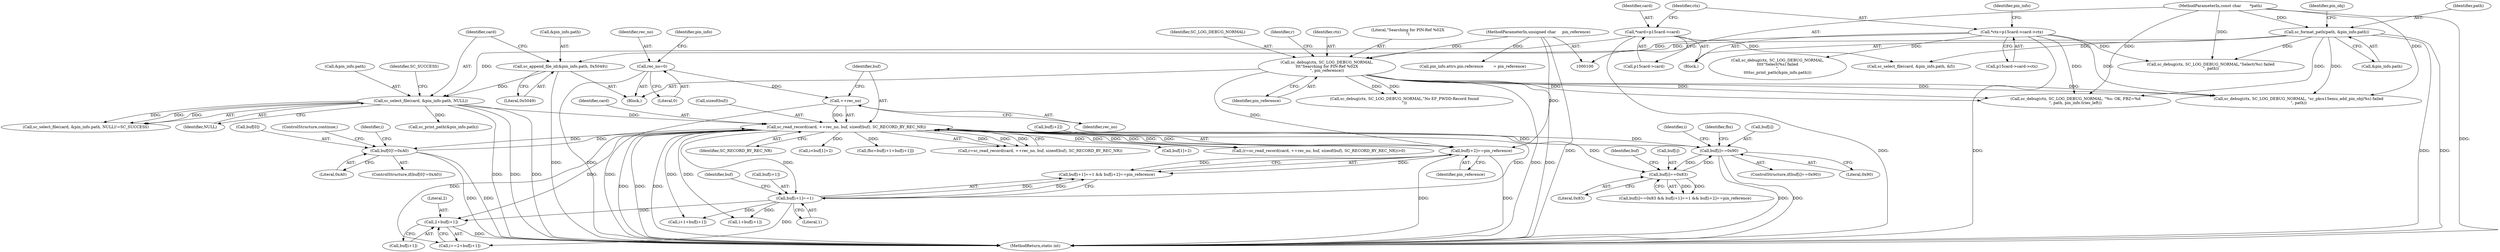 digraph "0_OpenSC_8fe377e93b4b56060e5bbfb6f3142ceaeca744fa_21@array" {
"1000374" [label="(Call,2+buf[i+1])"];
"1000335" [label="(Call,sc_read_record(card, ++rec_no, buf, sizeof(buf), SC_RECORD_BY_REC_NR))"];
"1000306" [label="(Call,sc_select_file(card, &pin_info.path, NULL))"];
"1000111" [label="(Call,*card=p15card->card)"];
"1000298" [label="(Call,sc_append_file_id(&pin_info.path, 0x5049))"];
"1000223" [label="(Call,sc_format_path(path, &pin_info.path))"];
"1000102" [label="(MethodParameterIn,const char       *path)"];
"1000337" [label="(Call,++rec_no)"];
"1000280" [label="(Call,rec_no=0)"];
"1000355" [label="(Call,buf[0]!=0xA0)"];
"1000397" [label="(Call,buf[i+2]==pin_reference)"];
"1000326" [label="(Call,sc_debug(ctx, SC_LOG_DEBUG_NORMAL,\n\t\t\t\"Searching for PIN-Ref %02X\n\", pin_reference))"];
"1000117" [label="(Call,*ctx=p15card->card->ctx)"];
"1000105" [label="(MethodParameterIn,unsigned char     pin_reference)"];
"1000407" [label="(Call,buf[i]==0x90)"];
"1000384" [label="(Call,buf[i]==0x83)"];
"1000390" [label="(Call,buf[i+1]==1)"];
"1000303" [label="(Literal,0x5049)"];
"1000451" [label="(Call,sc_select_file(card, &pin_info.path, &f))"];
"1000305" [label="(Call,sc_select_file(card, &pin_info.path, NULL)!=SC_SUCCESS)"];
"1000397" [label="(Call,buf[i+2]==pin_reference)"];
"1000336" [label="(Identifier,card)"];
"1000389" [label="(Call,buf[i+1]==1 && buf[i+2]==pin_reference)"];
"1000354" [label="(ControlStructure,if(buf[0]!=0xA0))"];
"1000281" [label="(Identifier,rec_no)"];
"1000315" [label="(Call,sc_debug(ctx, SC_LOG_DEBUG_NORMAL,\n\t\t\t\t\"Select(%s) failed\n\",\n\t\t\t\tsc_print_path(&pin_info.path)))"];
"1000231" [label="(Identifier,pin_obj)"];
"1000398" [label="(Call,buf[i+2])"];
"1000111" [label="(Call,*card=p15card->card)"];
"1000155" [label="(Call,pin_info.attrs.pin.reference        = pin_reference)"];
"1000328" [label="(Identifier,SC_LOG_DEBUG_NORMAL)"];
"1000308" [label="(Call,&pin_info.path)"];
"1000335" [label="(Call,sc_read_record(card, ++rec_no, buf, sizeof(buf), SC_RECORD_BY_REC_NR))"];
"1000339" [label="(Identifier,buf)"];
"1000342" [label="(Identifier,SC_RECORD_BY_REC_NR)"];
"1000312" [label="(Identifier,NULL)"];
"1000113" [label="(Call,p15card->card)"];
"1000307" [label="(Identifier,card)"];
"1000390" [label="(Call,buf[i+1]==1)"];
"1000365" [label="(Call,i<buf[1]+2)"];
"1000337" [label="(Call,++rec_no)"];
"1000383" [label="(Call,buf[i]==0x83 && buf[i+1]==1 && buf[i+2]==pin_reference)"];
"1000119" [label="(Call,p15card->card->ctx)"];
"1000384" [label="(Call,buf[i]==0x83)"];
"1000224" [label="(Identifier,path)"];
"1000334" [label="(Identifier,r)"];
"1000416" [label="(Call,i+1+buf[i+1])"];
"1000330" [label="(Identifier,pin_reference)"];
"1000372" [label="(Call,i+=2+buf[i+1])"];
"1000471" [label="(Call,sc_debug(ctx, SC_LOG_DEBUG_NORMAL,\"Select(%s) failed\n\", path))"];
"1000412" [label="(Call,fbz=buf[i+1+buf[i+1]])"];
"1000225" [label="(Call,&pin_info.path)"];
"1000102" [label="(MethodParameterIn,const char       *path)"];
"1000388" [label="(Literal,0x83)"];
"1000408" [label="(Call,buf[i])"];
"1000396" [label="(Literal,1)"];
"1000130" [label="(Identifier,pin_info)"];
"1000105" [label="(MethodParameterIn,unsigned char     pin_reference)"];
"1000276" [label="(Block,)"];
"1000411" [label="(Literal,0x90)"];
"1000313" [label="(Identifier,SC_SUCCESS)"];
"1000306" [label="(Call,sc_select_file(card, &pin_info.path, NULL))"];
"1000502" [label="(Call,sc_debug(ctx, SC_LOG_DEBUG_NORMAL, \"sc_pkcs15emu_add_pin_obj(%s) failed\n\", path))"];
"1000392" [label="(Identifier,buf)"];
"1000327" [label="(Identifier,ctx)"];
"1000375" [label="(Literal,2)"];
"1000359" [label="(Literal,0xA0)"];
"1000403" [label="(Identifier,pin_reference)"];
"1000440" [label="(Call,sc_debug(ctx, SC_LOG_DEBUG_NORMAL,\"No EF_PWDD-Record found\n\"))"];
"1000360" [label="(ControlStructure,continue;)"];
"1000391" [label="(Call,buf[i+1])"];
"1000385" [label="(Call,buf[i])"];
"1000223" [label="(Call,sc_format_path(path, &pin_info.path))"];
"1000333" [label="(Call,r=sc_read_record(card, ++rec_no, buf, sizeof(buf), SC_RECORD_BY_REC_NR))"];
"1000399" [label="(Identifier,buf)"];
"1000109" [label="(Block,)"];
"1000373" [label="(Identifier,i)"];
"1000118" [label="(Identifier,ctx)"];
"1000319" [label="(Call,sc_print_path(&pin_info.path))"];
"1000326" [label="(Call,sc_debug(ctx, SC_LOG_DEBUG_NORMAL,\n\t\t\t\"Searching for PIN-Ref %02X\n\", pin_reference))"];
"1000406" [label="(ControlStructure,if(buf[i]==0x90))"];
"1000367" [label="(Call,buf[1]+2)"];
"1000418" [label="(Call,1+buf[i+1])"];
"1000363" [label="(Identifier,i)"];
"1000112" [label="(Identifier,card)"];
"1000374" [label="(Call,2+buf[i+1])"];
"1000376" [label="(Call,buf[i+1])"];
"1000519" [label="(MethodReturn,static int)"];
"1000298" [label="(Call,sc_append_file_id(&pin_info.path, 0x5049))"];
"1000299" [label="(Call,&pin_info.path)"];
"1000413" [label="(Identifier,fbz)"];
"1000280" [label="(Call,rec_no=0)"];
"1000340" [label="(Call,sizeof(buf))"];
"1000338" [label="(Identifier,rec_no)"];
"1000117" [label="(Call,*ctx=p15card->card->ctx)"];
"1000355" [label="(Call,buf[0]!=0xA0)"];
"1000287" [label="(Identifier,pin_info)"];
"1000509" [label="(Call,sc_debug(ctx, SC_LOG_DEBUG_NORMAL, \"%s: OK, FBZ=%d\n\", path, pin_info.tries_left))"];
"1000407" [label="(Call,buf[i]==0x90)"];
"1000329" [label="(Literal,\"Searching for PIN-Ref %02X\n\")"];
"1000332" [label="(Call,(r=sc_read_record(card, ++rec_no, buf, sizeof(buf), SC_RECORD_BY_REC_NR))>0)"];
"1000282" [label="(Literal,0)"];
"1000356" [label="(Call,buf[0])"];
"1000374" -> "1000372"  [label="AST: "];
"1000374" -> "1000376"  [label="CFG: "];
"1000375" -> "1000374"  [label="AST: "];
"1000376" -> "1000374"  [label="AST: "];
"1000372" -> "1000374"  [label="CFG: "];
"1000374" -> "1000519"  [label="DDG: "];
"1000335" -> "1000374"  [label="DDG: "];
"1000390" -> "1000374"  [label="DDG: "];
"1000335" -> "1000333"  [label="AST: "];
"1000335" -> "1000342"  [label="CFG: "];
"1000336" -> "1000335"  [label="AST: "];
"1000337" -> "1000335"  [label="AST: "];
"1000339" -> "1000335"  [label="AST: "];
"1000340" -> "1000335"  [label="AST: "];
"1000342" -> "1000335"  [label="AST: "];
"1000333" -> "1000335"  [label="CFG: "];
"1000335" -> "1000519"  [label="DDG: "];
"1000335" -> "1000519"  [label="DDG: "];
"1000335" -> "1000519"  [label="DDG: "];
"1000335" -> "1000332"  [label="DDG: "];
"1000335" -> "1000332"  [label="DDG: "];
"1000335" -> "1000332"  [label="DDG: "];
"1000335" -> "1000333"  [label="DDG: "];
"1000335" -> "1000333"  [label="DDG: "];
"1000335" -> "1000333"  [label="DDG: "];
"1000306" -> "1000335"  [label="DDG: "];
"1000337" -> "1000335"  [label="DDG: "];
"1000355" -> "1000335"  [label="DDG: "];
"1000397" -> "1000335"  [label="DDG: "];
"1000407" -> "1000335"  [label="DDG: "];
"1000390" -> "1000335"  [label="DDG: "];
"1000335" -> "1000355"  [label="DDG: "];
"1000335" -> "1000365"  [label="DDG: "];
"1000335" -> "1000367"  [label="DDG: "];
"1000335" -> "1000372"  [label="DDG: "];
"1000335" -> "1000384"  [label="DDG: "];
"1000335" -> "1000390"  [label="DDG: "];
"1000335" -> "1000397"  [label="DDG: "];
"1000335" -> "1000407"  [label="DDG: "];
"1000335" -> "1000412"  [label="DDG: "];
"1000335" -> "1000416"  [label="DDG: "];
"1000335" -> "1000418"  [label="DDG: "];
"1000306" -> "1000305"  [label="AST: "];
"1000306" -> "1000312"  [label="CFG: "];
"1000307" -> "1000306"  [label="AST: "];
"1000308" -> "1000306"  [label="AST: "];
"1000312" -> "1000306"  [label="AST: "];
"1000313" -> "1000306"  [label="CFG: "];
"1000306" -> "1000519"  [label="DDG: "];
"1000306" -> "1000519"  [label="DDG: "];
"1000306" -> "1000519"  [label="DDG: "];
"1000306" -> "1000305"  [label="DDG: "];
"1000306" -> "1000305"  [label="DDG: "];
"1000306" -> "1000305"  [label="DDG: "];
"1000111" -> "1000306"  [label="DDG: "];
"1000298" -> "1000306"  [label="DDG: "];
"1000306" -> "1000319"  [label="DDG: "];
"1000111" -> "1000109"  [label="AST: "];
"1000111" -> "1000113"  [label="CFG: "];
"1000112" -> "1000111"  [label="AST: "];
"1000113" -> "1000111"  [label="AST: "];
"1000118" -> "1000111"  [label="CFG: "];
"1000111" -> "1000519"  [label="DDG: "];
"1000111" -> "1000451"  [label="DDG: "];
"1000298" -> "1000276"  [label="AST: "];
"1000298" -> "1000303"  [label="CFG: "];
"1000299" -> "1000298"  [label="AST: "];
"1000303" -> "1000298"  [label="AST: "];
"1000307" -> "1000298"  [label="CFG: "];
"1000298" -> "1000519"  [label="DDG: "];
"1000223" -> "1000298"  [label="DDG: "];
"1000223" -> "1000109"  [label="AST: "];
"1000223" -> "1000225"  [label="CFG: "];
"1000224" -> "1000223"  [label="AST: "];
"1000225" -> "1000223"  [label="AST: "];
"1000231" -> "1000223"  [label="CFG: "];
"1000223" -> "1000519"  [label="DDG: "];
"1000223" -> "1000519"  [label="DDG: "];
"1000102" -> "1000223"  [label="DDG: "];
"1000223" -> "1000451"  [label="DDG: "];
"1000223" -> "1000471"  [label="DDG: "];
"1000223" -> "1000502"  [label="DDG: "];
"1000223" -> "1000509"  [label="DDG: "];
"1000102" -> "1000100"  [label="AST: "];
"1000102" -> "1000519"  [label="DDG: "];
"1000102" -> "1000471"  [label="DDG: "];
"1000102" -> "1000502"  [label="DDG: "];
"1000102" -> "1000509"  [label="DDG: "];
"1000337" -> "1000338"  [label="CFG: "];
"1000338" -> "1000337"  [label="AST: "];
"1000339" -> "1000337"  [label="CFG: "];
"1000337" -> "1000519"  [label="DDG: "];
"1000280" -> "1000337"  [label="DDG: "];
"1000280" -> "1000276"  [label="AST: "];
"1000280" -> "1000282"  [label="CFG: "];
"1000281" -> "1000280"  [label="AST: "];
"1000282" -> "1000280"  [label="AST: "];
"1000287" -> "1000280"  [label="CFG: "];
"1000280" -> "1000519"  [label="DDG: "];
"1000355" -> "1000354"  [label="AST: "];
"1000355" -> "1000359"  [label="CFG: "];
"1000356" -> "1000355"  [label="AST: "];
"1000359" -> "1000355"  [label="AST: "];
"1000360" -> "1000355"  [label="CFG: "];
"1000363" -> "1000355"  [label="CFG: "];
"1000355" -> "1000519"  [label="DDG: "];
"1000355" -> "1000519"  [label="DDG: "];
"1000397" -> "1000389"  [label="AST: "];
"1000397" -> "1000403"  [label="CFG: "];
"1000398" -> "1000397"  [label="AST: "];
"1000403" -> "1000397"  [label="AST: "];
"1000389" -> "1000397"  [label="CFG: "];
"1000397" -> "1000519"  [label="DDG: "];
"1000397" -> "1000519"  [label="DDG: "];
"1000397" -> "1000389"  [label="DDG: "];
"1000397" -> "1000389"  [label="DDG: "];
"1000326" -> "1000397"  [label="DDG: "];
"1000105" -> "1000397"  [label="DDG: "];
"1000326" -> "1000276"  [label="AST: "];
"1000326" -> "1000330"  [label="CFG: "];
"1000327" -> "1000326"  [label="AST: "];
"1000328" -> "1000326"  [label="AST: "];
"1000329" -> "1000326"  [label="AST: "];
"1000330" -> "1000326"  [label="AST: "];
"1000334" -> "1000326"  [label="CFG: "];
"1000326" -> "1000519"  [label="DDG: "];
"1000326" -> "1000519"  [label="DDG: "];
"1000117" -> "1000326"  [label="DDG: "];
"1000105" -> "1000326"  [label="DDG: "];
"1000326" -> "1000440"  [label="DDG: "];
"1000326" -> "1000440"  [label="DDG: "];
"1000326" -> "1000502"  [label="DDG: "];
"1000326" -> "1000502"  [label="DDG: "];
"1000326" -> "1000509"  [label="DDG: "];
"1000326" -> "1000509"  [label="DDG: "];
"1000117" -> "1000109"  [label="AST: "];
"1000117" -> "1000119"  [label="CFG: "];
"1000118" -> "1000117"  [label="AST: "];
"1000119" -> "1000117"  [label="AST: "];
"1000130" -> "1000117"  [label="CFG: "];
"1000117" -> "1000519"  [label="DDG: "];
"1000117" -> "1000315"  [label="DDG: "];
"1000117" -> "1000471"  [label="DDG: "];
"1000117" -> "1000502"  [label="DDG: "];
"1000117" -> "1000509"  [label="DDG: "];
"1000105" -> "1000100"  [label="AST: "];
"1000105" -> "1000519"  [label="DDG: "];
"1000105" -> "1000155"  [label="DDG: "];
"1000407" -> "1000406"  [label="AST: "];
"1000407" -> "1000411"  [label="CFG: "];
"1000408" -> "1000407"  [label="AST: "];
"1000411" -> "1000407"  [label="AST: "];
"1000413" -> "1000407"  [label="CFG: "];
"1000373" -> "1000407"  [label="CFG: "];
"1000407" -> "1000519"  [label="DDG: "];
"1000407" -> "1000519"  [label="DDG: "];
"1000407" -> "1000384"  [label="DDG: "];
"1000384" -> "1000407"  [label="DDG: "];
"1000384" -> "1000383"  [label="AST: "];
"1000384" -> "1000388"  [label="CFG: "];
"1000385" -> "1000384"  [label="AST: "];
"1000388" -> "1000384"  [label="AST: "];
"1000392" -> "1000384"  [label="CFG: "];
"1000383" -> "1000384"  [label="CFG: "];
"1000384" -> "1000383"  [label="DDG: "];
"1000384" -> "1000383"  [label="DDG: "];
"1000390" -> "1000389"  [label="AST: "];
"1000390" -> "1000396"  [label="CFG: "];
"1000391" -> "1000390"  [label="AST: "];
"1000396" -> "1000390"  [label="AST: "];
"1000399" -> "1000390"  [label="CFG: "];
"1000389" -> "1000390"  [label="CFG: "];
"1000390" -> "1000372"  [label="DDG: "];
"1000390" -> "1000389"  [label="DDG: "];
"1000390" -> "1000389"  [label="DDG: "];
"1000390" -> "1000416"  [label="DDG: "];
"1000390" -> "1000418"  [label="DDG: "];
}
